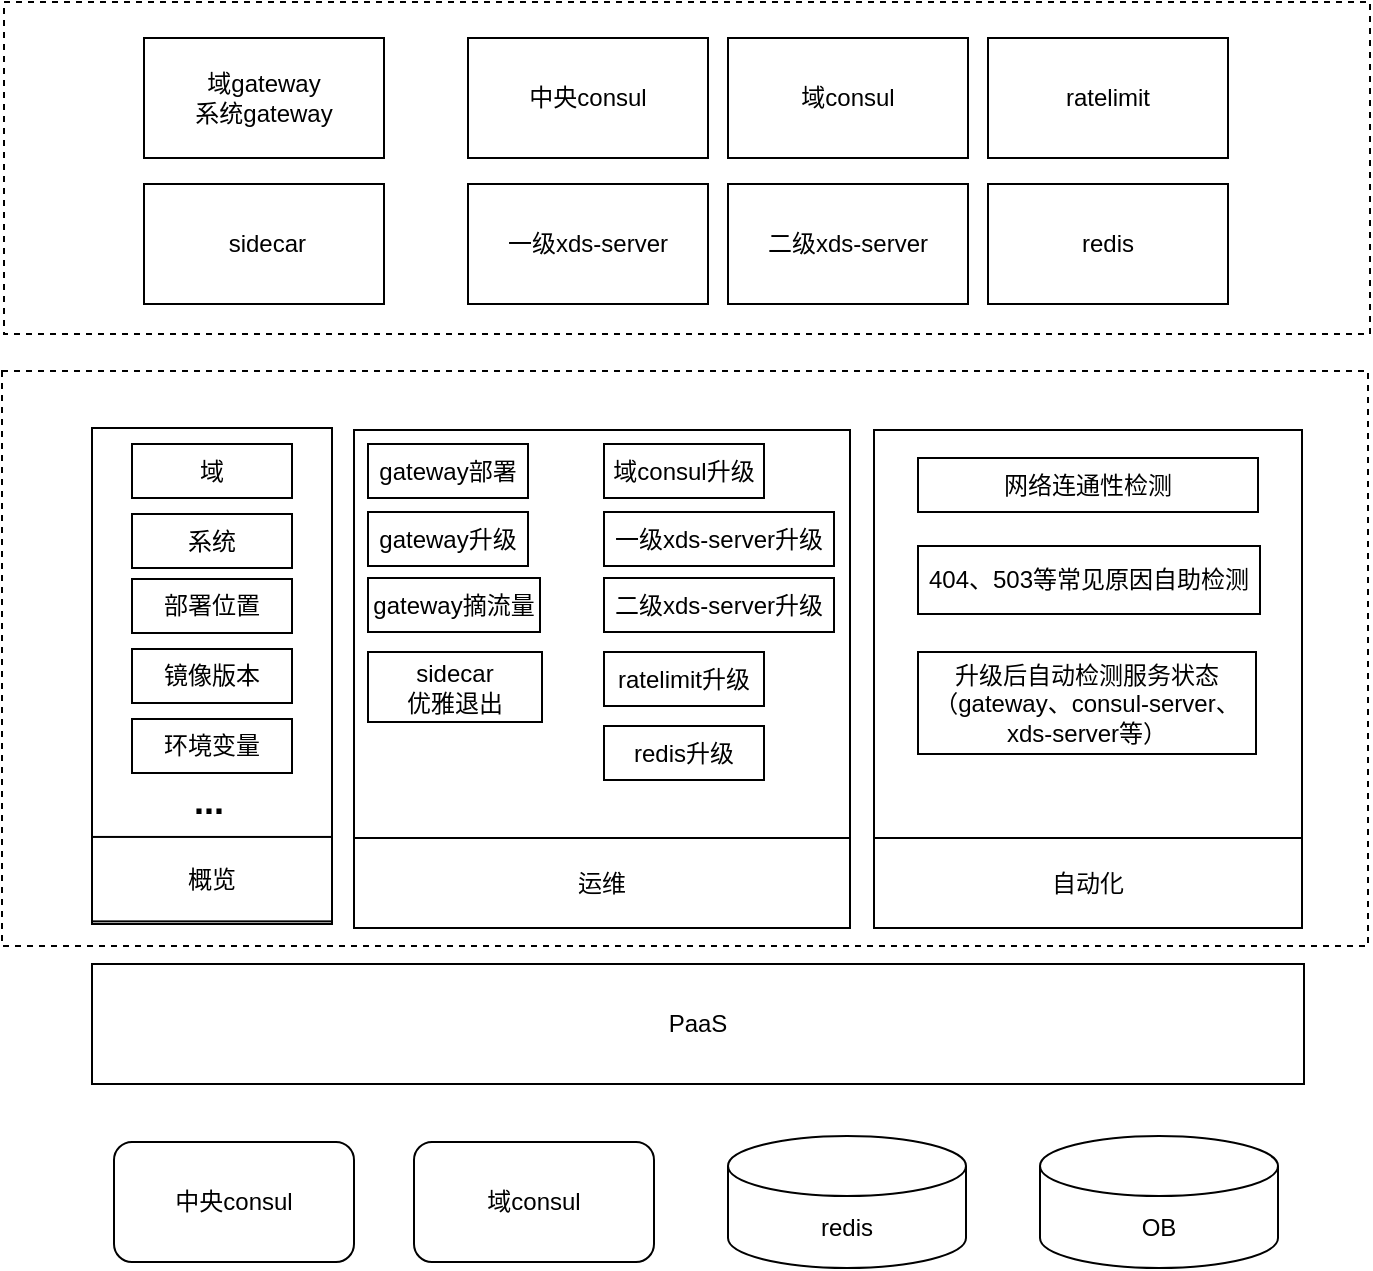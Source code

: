 <mxfile version="26.0.11">
  <diagram name="第 1 页" id="9Li6IN2-fdfVNfoZi-YO">
    <mxGraphModel dx="578" dy="367" grid="0" gridSize="10" guides="1" tooltips="1" connect="1" arrows="1" fold="1" page="1" pageScale="1" pageWidth="827" pageHeight="1169" math="0" shadow="0">
      <root>
        <mxCell id="0" />
        <mxCell id="1" parent="0" />
        <mxCell id="gm98-_d_66KDWPCI6MxP-15" value="" style="group" vertex="1" connectable="0" parent="1">
          <mxGeometry x="95" y="359" width="638" height="259" as="geometry" />
        </mxCell>
        <mxCell id="gm98-_d_66KDWPCI6MxP-55" value="" style="rounded=0;whiteSpace=wrap;html=1;dashed=1;" vertex="1" parent="gm98-_d_66KDWPCI6MxP-15">
          <mxGeometry x="-45" y="-28.5" width="683" height="287.5" as="geometry" />
        </mxCell>
        <mxCell id="gm98-_d_66KDWPCI6MxP-13" value="" style="rounded=0;whiteSpace=wrap;html=1;" vertex="1" parent="gm98-_d_66KDWPCI6MxP-15">
          <mxGeometry width="120" height="248.0" as="geometry" />
        </mxCell>
        <mxCell id="gm98-_d_66KDWPCI6MxP-14" value="概览" style="rounded=0;whiteSpace=wrap;html=1;" vertex="1" parent="gm98-_d_66KDWPCI6MxP-15">
          <mxGeometry y="204.468" width="120" height="42.213" as="geometry" />
        </mxCell>
        <mxCell id="gm98-_d_66KDWPCI6MxP-10" value="部署位置" style="rounded=0;whiteSpace=wrap;html=1;" vertex="1" parent="gm98-_d_66KDWPCI6MxP-15">
          <mxGeometry x="20" y="75.5" width="80" height="27" as="geometry" />
        </mxCell>
        <mxCell id="gm98-_d_66KDWPCI6MxP-11" value="镜像版本" style="rounded=0;whiteSpace=wrap;html=1;" vertex="1" parent="gm98-_d_66KDWPCI6MxP-15">
          <mxGeometry x="20" y="110.5" width="80" height="27" as="geometry" />
        </mxCell>
        <mxCell id="gm98-_d_66KDWPCI6MxP-12" value="环境变量" style="rounded=0;whiteSpace=wrap;html=1;" vertex="1" parent="gm98-_d_66KDWPCI6MxP-15">
          <mxGeometry x="20" y="145.5" width="80" height="27" as="geometry" />
        </mxCell>
        <mxCell id="gm98-_d_66KDWPCI6MxP-16" value="&lt;span style=&quot;font-size: 18px;&quot;&gt;&lt;b&gt;...&lt;/b&gt;&lt;/span&gt;" style="text;html=1;align=center;verticalAlign=middle;resizable=0;points=[];autosize=1;strokeColor=none;fillColor=none;" vertex="1" parent="gm98-_d_66KDWPCI6MxP-15">
          <mxGeometry x="41" y="170.47" width="33" height="34" as="geometry" />
        </mxCell>
        <mxCell id="gm98-_d_66KDWPCI6MxP-17" value="域" style="rounded=0;whiteSpace=wrap;html=1;" vertex="1" parent="gm98-_d_66KDWPCI6MxP-15">
          <mxGeometry x="20" y="8" width="80" height="27" as="geometry" />
        </mxCell>
        <mxCell id="gm98-_d_66KDWPCI6MxP-18" value="系统" style="rounded=0;whiteSpace=wrap;html=1;" vertex="1" parent="gm98-_d_66KDWPCI6MxP-15">
          <mxGeometry x="20" y="43" width="80" height="27" as="geometry" />
        </mxCell>
        <mxCell id="gm98-_d_66KDWPCI6MxP-9" value="" style="rounded=0;whiteSpace=wrap;html=1;dashed=1;" vertex="1" parent="1">
          <mxGeometry x="51" y="146" width="683" height="166" as="geometry" />
        </mxCell>
        <mxCell id="gm98-_d_66KDWPCI6MxP-1" value="域gateway&lt;div&gt;系统gateway&lt;/div&gt;" style="rounded=0;whiteSpace=wrap;html=1;" vertex="1" parent="1">
          <mxGeometry x="121" y="164" width="120" height="60" as="geometry" />
        </mxCell>
        <mxCell id="gm98-_d_66KDWPCI6MxP-2" value="&amp;nbsp;sidecar" style="rounded=0;whiteSpace=wrap;html=1;" vertex="1" parent="1">
          <mxGeometry x="121" y="237" width="120" height="60" as="geometry" />
        </mxCell>
        <mxCell id="gm98-_d_66KDWPCI6MxP-3" value="中央consul" style="rounded=0;whiteSpace=wrap;html=1;" vertex="1" parent="1">
          <mxGeometry x="283" y="164" width="120" height="60" as="geometry" />
        </mxCell>
        <mxCell id="gm98-_d_66KDWPCI6MxP-4" value="域consul" style="rounded=0;whiteSpace=wrap;html=1;" vertex="1" parent="1">
          <mxGeometry x="413" y="164" width="120" height="60" as="geometry" />
        </mxCell>
        <mxCell id="gm98-_d_66KDWPCI6MxP-5" value="ratelimit" style="rounded=0;whiteSpace=wrap;html=1;" vertex="1" parent="1">
          <mxGeometry x="543" y="164" width="120" height="60" as="geometry" />
        </mxCell>
        <mxCell id="gm98-_d_66KDWPCI6MxP-6" value="一级xds-server" style="rounded=0;whiteSpace=wrap;html=1;" vertex="1" parent="1">
          <mxGeometry x="283" y="237" width="120" height="60" as="geometry" />
        </mxCell>
        <mxCell id="gm98-_d_66KDWPCI6MxP-7" value="二级xds-server" style="rounded=0;whiteSpace=wrap;html=1;" vertex="1" parent="1">
          <mxGeometry x="413" y="237" width="120" height="60" as="geometry" />
        </mxCell>
        <mxCell id="gm98-_d_66KDWPCI6MxP-8" value="redis" style="rounded=0;whiteSpace=wrap;html=1;" vertex="1" parent="1">
          <mxGeometry x="543" y="237" width="120" height="60" as="geometry" />
        </mxCell>
        <mxCell id="gm98-_d_66KDWPCI6MxP-22" value="" style="group" vertex="1" connectable="0" parent="1">
          <mxGeometry x="226" y="360" width="248" height="249" as="geometry" />
        </mxCell>
        <mxCell id="gm98-_d_66KDWPCI6MxP-20" value="" style="rounded=0;whiteSpace=wrap;html=1;" vertex="1" parent="gm98-_d_66KDWPCI6MxP-22">
          <mxGeometry width="248" height="249" as="geometry" />
        </mxCell>
        <mxCell id="gm98-_d_66KDWPCI6MxP-21" value="运维" style="rounded=0;whiteSpace=wrap;html=1;" vertex="1" parent="gm98-_d_66KDWPCI6MxP-22">
          <mxGeometry y="204" width="248" height="45" as="geometry" />
        </mxCell>
        <mxCell id="gm98-_d_66KDWPCI6MxP-23" value="gateway部署" style="rounded=0;whiteSpace=wrap;html=1;" vertex="1" parent="gm98-_d_66KDWPCI6MxP-22">
          <mxGeometry x="7" y="7" width="80" height="27" as="geometry" />
        </mxCell>
        <mxCell id="gm98-_d_66KDWPCI6MxP-27" value="gateway摘流量" style="rounded=0;whiteSpace=wrap;html=1;" vertex="1" parent="gm98-_d_66KDWPCI6MxP-22">
          <mxGeometry x="7" y="74" width="86" height="27" as="geometry" />
        </mxCell>
        <mxCell id="gm98-_d_66KDWPCI6MxP-26" value="sidecar&lt;div&gt;优雅退出&lt;/div&gt;" style="rounded=0;whiteSpace=wrap;html=1;" vertex="1" parent="gm98-_d_66KDWPCI6MxP-22">
          <mxGeometry x="7" y="111" width="87" height="35" as="geometry" />
        </mxCell>
        <mxCell id="gm98-_d_66KDWPCI6MxP-25" value="域consul升级" style="rounded=0;whiteSpace=wrap;html=1;" vertex="1" parent="gm98-_d_66KDWPCI6MxP-22">
          <mxGeometry x="125" y="7" width="80" height="27" as="geometry" />
        </mxCell>
        <mxCell id="gm98-_d_66KDWPCI6MxP-24" value="gateway升级" style="rounded=0;whiteSpace=wrap;html=1;" vertex="1" parent="gm98-_d_66KDWPCI6MxP-22">
          <mxGeometry x="7" y="41" width="80" height="27" as="geometry" />
        </mxCell>
        <mxCell id="gm98-_d_66KDWPCI6MxP-29" value="一级xds-server升级" style="rounded=0;whiteSpace=wrap;html=1;" vertex="1" parent="gm98-_d_66KDWPCI6MxP-22">
          <mxGeometry x="125" y="41" width="115" height="27" as="geometry" />
        </mxCell>
        <mxCell id="gm98-_d_66KDWPCI6MxP-30" value="二级xds-server升级" style="rounded=0;whiteSpace=wrap;html=1;" vertex="1" parent="gm98-_d_66KDWPCI6MxP-22">
          <mxGeometry x="125" y="74" width="115" height="27" as="geometry" />
        </mxCell>
        <mxCell id="gm98-_d_66KDWPCI6MxP-31" value="ratelimit升级" style="rounded=0;whiteSpace=wrap;html=1;" vertex="1" parent="gm98-_d_66KDWPCI6MxP-22">
          <mxGeometry x="125" y="111" width="80" height="27" as="geometry" />
        </mxCell>
        <mxCell id="gm98-_d_66KDWPCI6MxP-32" value="redis升级" style="rounded=0;whiteSpace=wrap;html=1;" vertex="1" parent="gm98-_d_66KDWPCI6MxP-22">
          <mxGeometry x="125" y="148" width="80" height="27" as="geometry" />
        </mxCell>
        <mxCell id="gm98-_d_66KDWPCI6MxP-33" value="" style="group" vertex="1" connectable="0" parent="1">
          <mxGeometry x="486" y="360" width="214" height="249" as="geometry" />
        </mxCell>
        <mxCell id="gm98-_d_66KDWPCI6MxP-34" value="" style="rounded=0;whiteSpace=wrap;html=1;" vertex="1" parent="gm98-_d_66KDWPCI6MxP-33">
          <mxGeometry width="214" height="249" as="geometry" />
        </mxCell>
        <mxCell id="gm98-_d_66KDWPCI6MxP-35" value="自动化" style="rounded=0;whiteSpace=wrap;html=1;" vertex="1" parent="gm98-_d_66KDWPCI6MxP-33">
          <mxGeometry y="204" width="214" height="45" as="geometry" />
        </mxCell>
        <mxCell id="gm98-_d_66KDWPCI6MxP-46" value="404、503等常见原因自助检测" style="rounded=0;whiteSpace=wrap;html=1;" vertex="1" parent="gm98-_d_66KDWPCI6MxP-33">
          <mxGeometry x="22" y="58" width="171" height="34" as="geometry" />
        </mxCell>
        <mxCell id="gm98-_d_66KDWPCI6MxP-36" value="网络连通性检测" style="rounded=0;whiteSpace=wrap;html=1;" vertex="1" parent="gm98-_d_66KDWPCI6MxP-33">
          <mxGeometry x="22" y="14" width="170" height="27" as="geometry" />
        </mxCell>
        <mxCell id="gm98-_d_66KDWPCI6MxP-41" value="升级后自动检测服务状态&lt;div&gt;（gateway、consul-server、&lt;/div&gt;&lt;div&gt;xds-server等）&lt;/div&gt;" style="rounded=0;whiteSpace=wrap;html=1;" vertex="1" parent="gm98-_d_66KDWPCI6MxP-33">
          <mxGeometry x="22" y="111" width="169" height="51" as="geometry" />
        </mxCell>
        <mxCell id="gm98-_d_66KDWPCI6MxP-49" value="域consul" style="rounded=1;whiteSpace=wrap;html=1;" vertex="1" parent="1">
          <mxGeometry x="256" y="716" width="120" height="60" as="geometry" />
        </mxCell>
        <mxCell id="gm98-_d_66KDWPCI6MxP-50" value="OB" style="shape=cylinder3;whiteSpace=wrap;html=1;boundedLbl=1;backgroundOutline=1;size=15;" vertex="1" parent="1">
          <mxGeometry x="569" y="713" width="119" height="66" as="geometry" />
        </mxCell>
        <mxCell id="gm98-_d_66KDWPCI6MxP-51" value="中央consul" style="rounded=1;whiteSpace=wrap;html=1;" vertex="1" parent="1">
          <mxGeometry x="106" y="716" width="120" height="60" as="geometry" />
        </mxCell>
        <mxCell id="gm98-_d_66KDWPCI6MxP-52" value="redis" style="shape=cylinder3;whiteSpace=wrap;html=1;boundedLbl=1;backgroundOutline=1;size=15;" vertex="1" parent="1">
          <mxGeometry x="413" y="713" width="119" height="66" as="geometry" />
        </mxCell>
        <mxCell id="gm98-_d_66KDWPCI6MxP-54" value="PaaS" style="rounded=0;whiteSpace=wrap;html=1;" vertex="1" parent="1">
          <mxGeometry x="95" y="627" width="606" height="60" as="geometry" />
        </mxCell>
      </root>
    </mxGraphModel>
  </diagram>
</mxfile>
